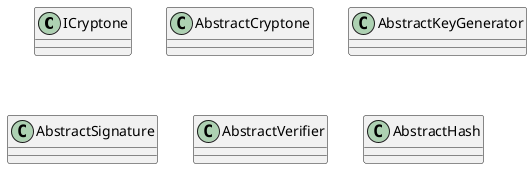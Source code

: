 @startuml


class ICryptone{
}


class AbstractCryptone{
}

class AbstractKeyGenerator{
}

class AbstractSignature{
}


class AbstractVerifier{
}

class AbstractHash{
}

@enduml
